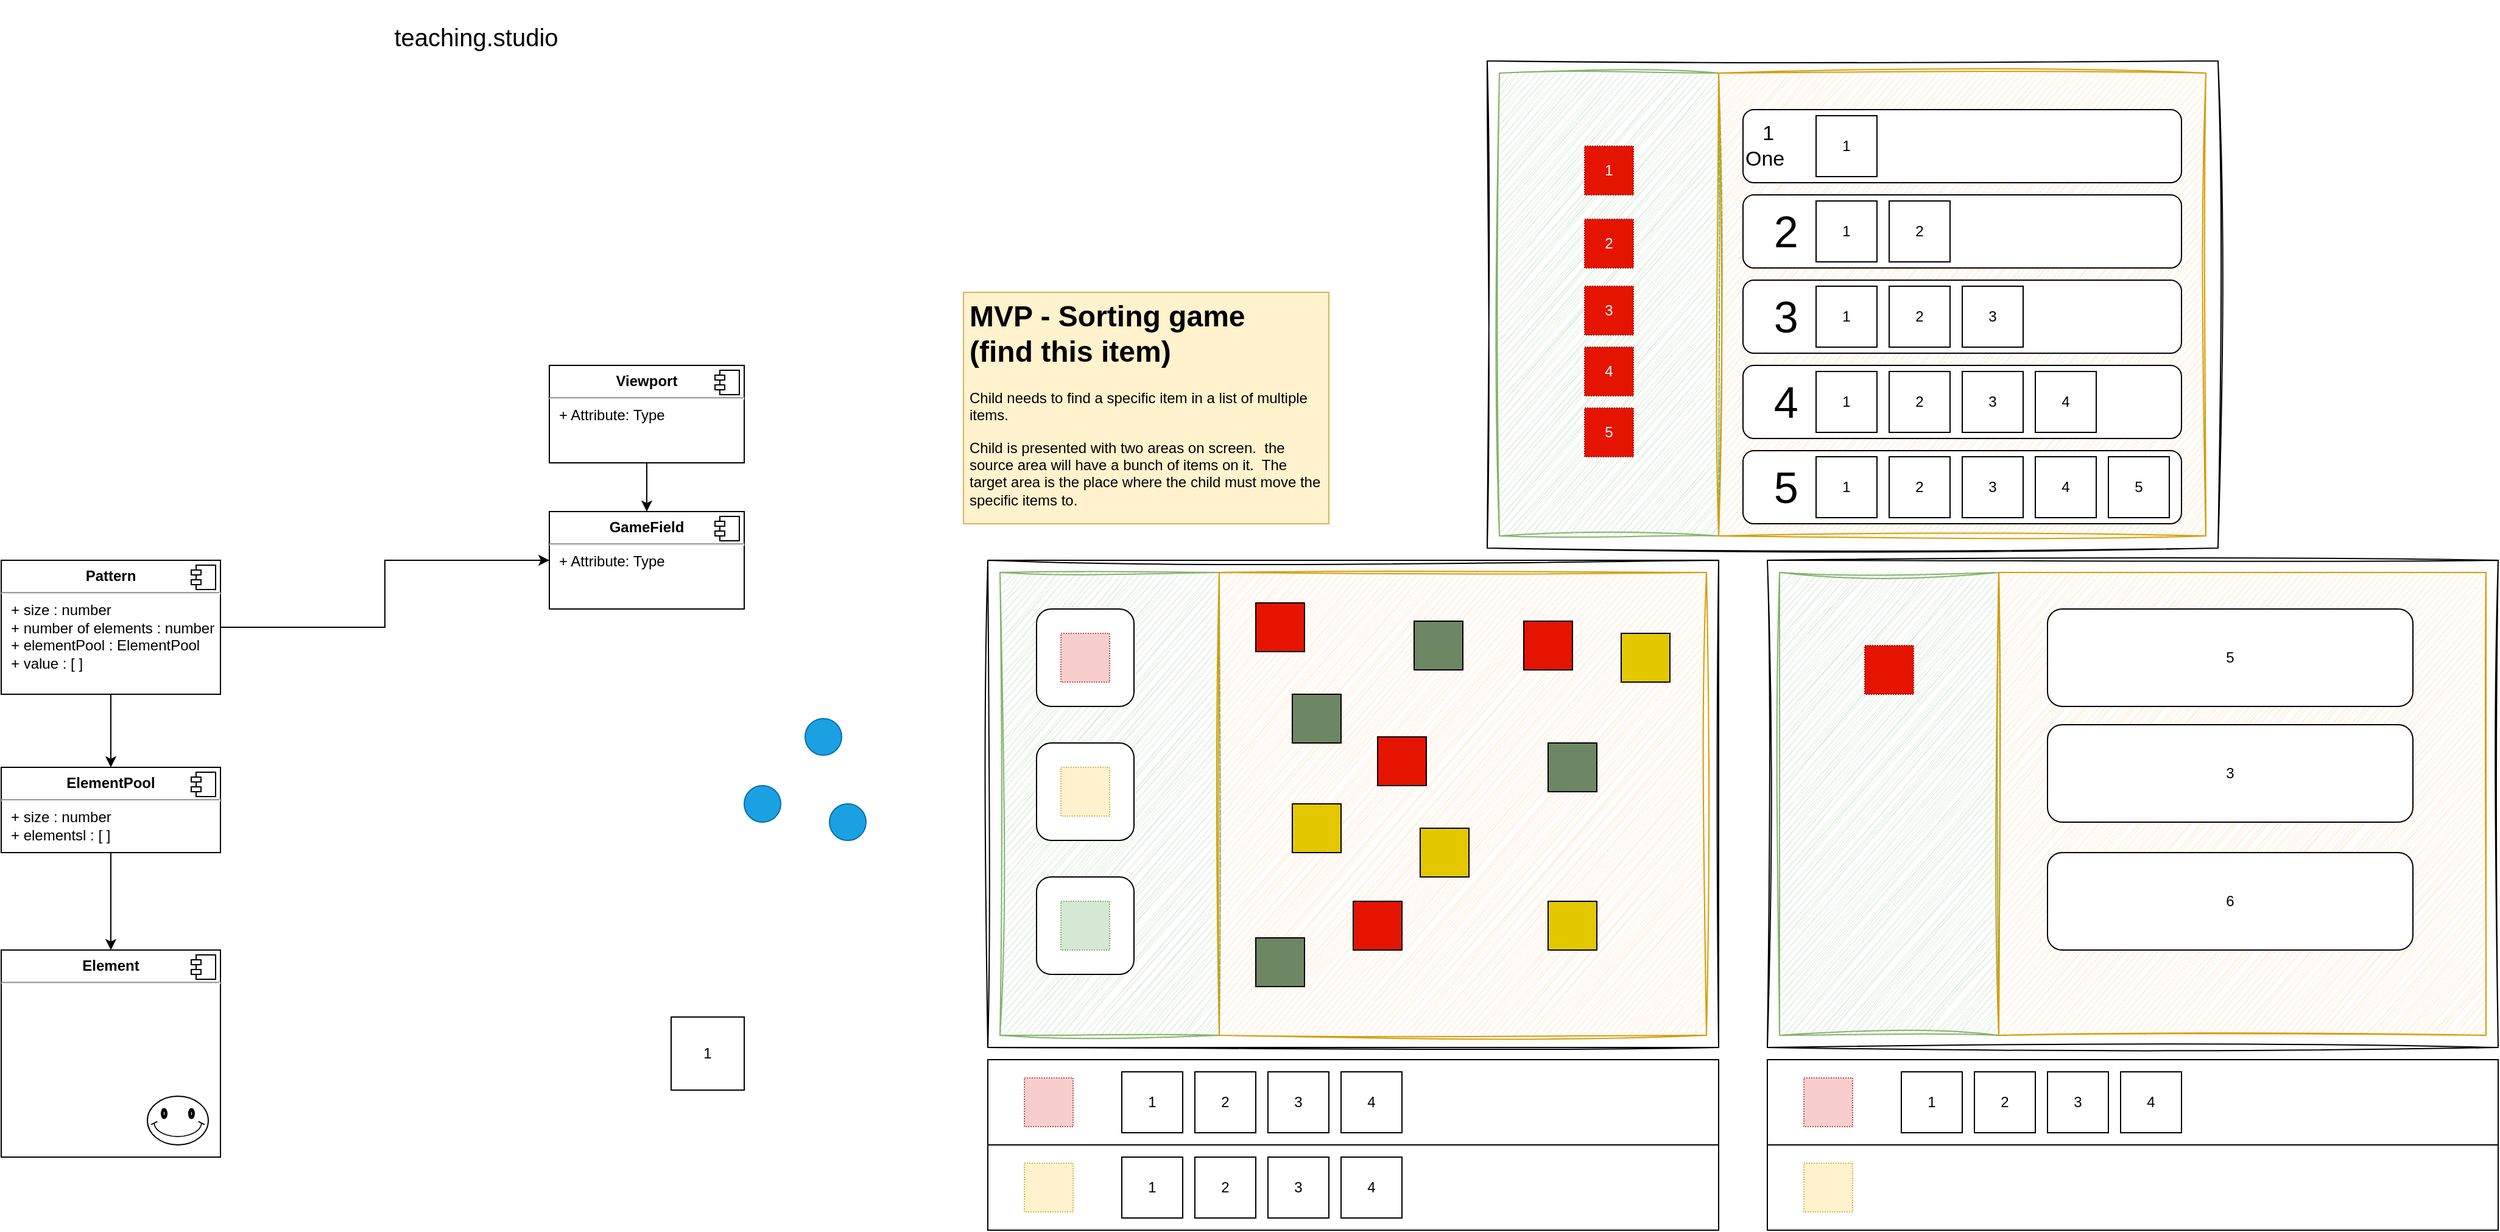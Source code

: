 <mxfile version="21.3.2" type="github">
  <diagram name="Patterns game" id="Uswxj4_SL07w-YHSScZ4">
    <mxGraphModel dx="2231" dy="2303" grid="1" gridSize="10" guides="1" tooltips="1" connect="1" arrows="1" fold="1" page="1" pageScale="1" pageWidth="850" pageHeight="1100" math="0" shadow="0">
      <root>
        <mxCell id="0" />
        <mxCell id="1" parent="0" />
        <mxCell id="OM9gFp44rk7R4fGMMQEf-6" value="" style="edgeStyle=orthogonalEdgeStyle;rounded=0;orthogonalLoop=1;jettySize=auto;html=1;" edge="1" parent="1" source="OM9gFp44rk7R4fGMMQEf-1" target="OM9gFp44rk7R4fGMMQEf-4">
          <mxGeometry relative="1" as="geometry" />
        </mxCell>
        <mxCell id="OM9gFp44rk7R4fGMMQEf-18" style="edgeStyle=orthogonalEdgeStyle;rounded=0;orthogonalLoop=1;jettySize=auto;html=1;entryX=0;entryY=0.5;entryDx=0;entryDy=0;" edge="1" parent="1" source="OM9gFp44rk7R4fGMMQEf-1" target="OM9gFp44rk7R4fGMMQEf-15">
          <mxGeometry relative="1" as="geometry" />
        </mxCell>
        <mxCell id="OM9gFp44rk7R4fGMMQEf-1" value="&lt;p style=&quot;margin:0px;margin-top:6px;text-align:center;&quot;&gt;&lt;b&gt;Pattern&lt;/b&gt;&lt;/p&gt;&lt;hr&gt;&lt;p style=&quot;margin:0px;margin-left:8px;&quot;&gt;+ size : number&lt;br&gt;+ number of elements : number&lt;/p&gt;&lt;p style=&quot;margin:0px;margin-left:8px;&quot;&gt;+ elementPool : ElementPool&lt;br&gt;&lt;/p&gt;&lt;p style=&quot;margin:0px;margin-left:8px;&quot;&gt;+ value : [ ]&lt;br&gt;&lt;/p&gt;" style="align=left;overflow=fill;html=1;dropTarget=0;whiteSpace=wrap;" vertex="1" parent="1">
          <mxGeometry x="70" y="240" width="180" height="110" as="geometry" />
        </mxCell>
        <mxCell id="OM9gFp44rk7R4fGMMQEf-2" value="" style="shape=component;jettyWidth=8;jettyHeight=4;" vertex="1" parent="OM9gFp44rk7R4fGMMQEf-1">
          <mxGeometry x="1" width="20" height="20" relative="1" as="geometry">
            <mxPoint x="-24" y="4" as="offset" />
          </mxGeometry>
        </mxCell>
        <mxCell id="OM9gFp44rk7R4fGMMQEf-9" value="" style="edgeStyle=orthogonalEdgeStyle;rounded=0;orthogonalLoop=1;jettySize=auto;html=1;" edge="1" parent="1" source="OM9gFp44rk7R4fGMMQEf-4" target="OM9gFp44rk7R4fGMMQEf-7">
          <mxGeometry relative="1" as="geometry" />
        </mxCell>
        <mxCell id="OM9gFp44rk7R4fGMMQEf-4" value="&lt;p style=&quot;margin:0px;margin-top:6px;text-align:center;&quot;&gt;&lt;b&gt;ElementPool&lt;/b&gt;&lt;/p&gt;&lt;hr&gt;&lt;p style=&quot;margin:0px;margin-left:8px;&quot;&gt;+ size : number&lt;br&gt;+ elementsl : [ ]&lt;/p&gt;" style="align=left;overflow=fill;html=1;dropTarget=0;whiteSpace=wrap;" vertex="1" parent="1">
          <mxGeometry x="70" y="410" width="180" height="70" as="geometry" />
        </mxCell>
        <mxCell id="OM9gFp44rk7R4fGMMQEf-5" value="" style="shape=component;jettyWidth=8;jettyHeight=4;" vertex="1" parent="OM9gFp44rk7R4fGMMQEf-4">
          <mxGeometry x="1" width="20" height="20" relative="1" as="geometry">
            <mxPoint x="-24" y="4" as="offset" />
          </mxGeometry>
        </mxCell>
        <mxCell id="OM9gFp44rk7R4fGMMQEf-7" value="&lt;p style=&quot;margin:0px;margin-top:6px;text-align:center;&quot;&gt;&lt;b&gt;Element&lt;/b&gt;&lt;/p&gt;&lt;hr&gt;" style="align=left;overflow=fill;html=1;dropTarget=0;whiteSpace=wrap;" vertex="1" parent="1">
          <mxGeometry x="70" y="560" width="180" height="170" as="geometry" />
        </mxCell>
        <mxCell id="OM9gFp44rk7R4fGMMQEf-8" value="" style="shape=component;jettyWidth=8;jettyHeight=4;" vertex="1" parent="OM9gFp44rk7R4fGMMQEf-7">
          <mxGeometry x="1" width="20" height="20" relative="1" as="geometry">
            <mxPoint x="-24" y="4" as="offset" />
          </mxGeometry>
        </mxCell>
        <mxCell id="OM9gFp44rk7R4fGMMQEf-10" value="" style="verticalLabelPosition=bottom;verticalAlign=top;html=1;shape=mxgraph.basic.smiley" vertex="1" parent="1">
          <mxGeometry x="190" y="680" width="50" height="40" as="geometry" />
        </mxCell>
        <mxCell id="OM9gFp44rk7R4fGMMQEf-17" value="" style="edgeStyle=orthogonalEdgeStyle;rounded=0;orthogonalLoop=1;jettySize=auto;html=1;" edge="1" parent="1" source="OM9gFp44rk7R4fGMMQEf-13" target="OM9gFp44rk7R4fGMMQEf-15">
          <mxGeometry relative="1" as="geometry" />
        </mxCell>
        <mxCell id="OM9gFp44rk7R4fGMMQEf-13" value="&lt;p style=&quot;margin:0px;margin-top:6px;text-align:center;&quot;&gt;&lt;b&gt;Viewport&lt;/b&gt;&lt;/p&gt;&lt;hr&gt;&lt;p style=&quot;margin:0px;margin-left:8px;&quot;&gt;+ Attribute: Type&lt;/p&gt;" style="align=left;overflow=fill;html=1;dropTarget=0;whiteSpace=wrap;" vertex="1" parent="1">
          <mxGeometry x="520" y="80" width="160" height="80" as="geometry" />
        </mxCell>
        <mxCell id="OM9gFp44rk7R4fGMMQEf-14" value="" style="shape=component;jettyWidth=8;jettyHeight=4;" vertex="1" parent="OM9gFp44rk7R4fGMMQEf-13">
          <mxGeometry x="1" width="20" height="20" relative="1" as="geometry">
            <mxPoint x="-24" y="4" as="offset" />
          </mxGeometry>
        </mxCell>
        <mxCell id="OM9gFp44rk7R4fGMMQEf-15" value="&lt;p style=&quot;margin:0px;margin-top:6px;text-align:center;&quot;&gt;&lt;b&gt;GameField&lt;/b&gt;&lt;/p&gt;&lt;hr&gt;&lt;p style=&quot;margin:0px;margin-left:8px;&quot;&gt;+ Attribute: Type&lt;/p&gt;" style="align=left;overflow=fill;html=1;dropTarget=0;whiteSpace=wrap;" vertex="1" parent="1">
          <mxGeometry x="520" y="200" width="160" height="80" as="geometry" />
        </mxCell>
        <mxCell id="OM9gFp44rk7R4fGMMQEf-16" value="" style="shape=component;jettyWidth=8;jettyHeight=4;" vertex="1" parent="OM9gFp44rk7R4fGMMQEf-15">
          <mxGeometry x="1" width="20" height="20" relative="1" as="geometry">
            <mxPoint x="-24" y="4" as="offset" />
          </mxGeometry>
        </mxCell>
        <mxCell id="OM9gFp44rk7R4fGMMQEf-19" value="&lt;h1&gt;MVP - Sorting game &lt;br&gt;(find this item)&lt;br&gt;&lt;/h1&gt;&lt;p&gt;Child needs to find a specific item in a list of multiple items.&amp;nbsp; &lt;br&gt;&lt;/p&gt;&lt;p&gt;Child is presented with two areas on screen.&amp;nbsp; the source area will have a bunch of items on it.&amp;nbsp; The target area is the place where the child must move the specific items to.&amp;nbsp; &lt;br&gt;&lt;/p&gt;" style="text;html=1;strokeColor=#d6b656;fillColor=#fff2cc;spacing=5;spacingTop=-20;whiteSpace=wrap;overflow=hidden;rounded=0;" vertex="1" parent="1">
          <mxGeometry x="860" y="20" width="300" height="190" as="geometry" />
        </mxCell>
        <mxCell id="OM9gFp44rk7R4fGMMQEf-20" value="" style="rounded=0;whiteSpace=wrap;html=1;sketch=1;curveFitting=1;jiggle=2;fillStyle=auto;" vertex="1" parent="1">
          <mxGeometry x="880" y="240" width="600" height="400" as="geometry" />
        </mxCell>
        <mxCell id="OM9gFp44rk7R4fGMMQEf-22" value="" style="rounded=0;whiteSpace=wrap;html=1;sketch=1;curveFitting=1;jiggle=2;fillColor=#d5e8d4;strokeColor=#82b366;" vertex="1" parent="1">
          <mxGeometry x="890" y="250" width="180" height="380" as="geometry" />
        </mxCell>
        <mxCell id="OM9gFp44rk7R4fGMMQEf-23" value="" style="rounded=0;whiteSpace=wrap;html=1;sketch=1;curveFitting=1;jiggle=2;fillColor=#ffe6cc;strokeColor=#d79b00;" vertex="1" parent="1">
          <mxGeometry x="1070" y="250" width="400" height="380" as="geometry" />
        </mxCell>
        <mxCell id="OM9gFp44rk7R4fGMMQEf-24" value="" style="rounded=1;whiteSpace=wrap;html=1;" vertex="1" parent="1">
          <mxGeometry x="920" y="280" width="80" height="80" as="geometry" />
        </mxCell>
        <mxCell id="OM9gFp44rk7R4fGMMQEf-25" value="" style="rounded=0;whiteSpace=wrap;html=1;dashed=1;strokeWidth=1;dashPattern=1 1;fillColor=#f8cecc;strokeColor=#b85450;" vertex="1" parent="1">
          <mxGeometry x="940" y="300" width="40" height="40" as="geometry" />
        </mxCell>
        <mxCell id="OM9gFp44rk7R4fGMMQEf-26" value="" style="rounded=0;whiteSpace=wrap;html=1;fillColor=#6d8764;strokeColor=default;fontColor=#ffffff;" vertex="1" parent="1">
          <mxGeometry x="1230" y="290" width="40" height="40" as="geometry" />
        </mxCell>
        <mxCell id="OM9gFp44rk7R4fGMMQEf-28" value="" style="rounded=0;whiteSpace=wrap;html=1;fillColor=#e3c800;strokeColor=default;fontColor=#000000;" vertex="1" parent="1">
          <mxGeometry x="1130" y="440" width="40" height="40" as="geometry" />
        </mxCell>
        <mxCell id="OM9gFp44rk7R4fGMMQEf-29" value="" style="rounded=0;whiteSpace=wrap;html=1;fillColor=#e51400;strokeColor=default;fontColor=#ffffff;" vertex="1" parent="1">
          <mxGeometry x="1180" y="520" width="40" height="40" as="geometry" />
        </mxCell>
        <mxCell id="OM9gFp44rk7R4fGMMQEf-30" value="" style="rounded=0;whiteSpace=wrap;html=1;fillColor=#e51400;strokeColor=default;fontColor=#ffffff;" vertex="1" parent="1">
          <mxGeometry x="1100" y="275" width="40" height="40" as="geometry" />
        </mxCell>
        <mxCell id="OM9gFp44rk7R4fGMMQEf-31" value="" style="rounded=0;whiteSpace=wrap;html=1;fillColor=#e51400;strokeColor=default;fontColor=#ffffff;" vertex="1" parent="1">
          <mxGeometry x="1200" y="385" width="40" height="40" as="geometry" />
        </mxCell>
        <mxCell id="OM9gFp44rk7R4fGMMQEf-32" value="" style="rounded=0;whiteSpace=wrap;html=1;fillColor=#e51400;strokeColor=default;fontColor=#ffffff;" vertex="1" parent="1">
          <mxGeometry x="1320" y="290" width="40" height="40" as="geometry" />
        </mxCell>
        <mxCell id="OM9gFp44rk7R4fGMMQEf-33" value="" style="rounded=0;whiteSpace=wrap;html=1;fillColor=#6d8764;strokeColor=default;fontColor=#ffffff;" vertex="1" parent="1">
          <mxGeometry x="1130" y="350" width="40" height="40" as="geometry" />
        </mxCell>
        <mxCell id="OM9gFp44rk7R4fGMMQEf-34" value="" style="rounded=0;whiteSpace=wrap;html=1;fillColor=#e3c800;strokeColor=default;fontColor=#000000;" vertex="1" parent="1">
          <mxGeometry x="1340" y="520" width="40" height="40" as="geometry" />
        </mxCell>
        <mxCell id="OM9gFp44rk7R4fGMMQEf-35" value="" style="rounded=0;whiteSpace=wrap;html=1;fillColor=#6d8764;strokeColor=default;fontColor=#ffffff;" vertex="1" parent="1">
          <mxGeometry x="1340" y="390" width="40" height="40" as="geometry" />
        </mxCell>
        <mxCell id="OM9gFp44rk7R4fGMMQEf-36" value="" style="rounded=0;whiteSpace=wrap;html=1;fillColor=#e3c800;strokeColor=default;fontColor=#000000;" vertex="1" parent="1">
          <mxGeometry x="1235" y="460" width="40" height="40" as="geometry" />
        </mxCell>
        <mxCell id="OM9gFp44rk7R4fGMMQEf-37" value="" style="rounded=0;whiteSpace=wrap;html=1;fillColor=#6d8764;strokeColor=default;fontColor=#ffffff;" vertex="1" parent="1">
          <mxGeometry x="1100" y="550" width="40" height="40" as="geometry" />
        </mxCell>
        <mxCell id="OM9gFp44rk7R4fGMMQEf-38" value="" style="rounded=0;whiteSpace=wrap;html=1;fillColor=#e3c800;strokeColor=default;fontColor=#000000;" vertex="1" parent="1">
          <mxGeometry x="1400" y="300" width="40" height="40" as="geometry" />
        </mxCell>
        <mxCell id="OM9gFp44rk7R4fGMMQEf-47" value="" style="rounded=1;whiteSpace=wrap;html=1;" vertex="1" parent="1">
          <mxGeometry x="920" y="390" width="80" height="80" as="geometry" />
        </mxCell>
        <mxCell id="OM9gFp44rk7R4fGMMQEf-48" value="" style="rounded=0;whiteSpace=wrap;html=1;dashed=1;strokeWidth=1;dashPattern=1 1;fillColor=#fff2cc;strokeColor=#d6b656;" vertex="1" parent="1">
          <mxGeometry x="940" y="410" width="40" height="40" as="geometry" />
        </mxCell>
        <mxCell id="OM9gFp44rk7R4fGMMQEf-49" value="" style="rounded=1;whiteSpace=wrap;html=1;" vertex="1" parent="1">
          <mxGeometry x="920" y="500" width="80" height="80" as="geometry" />
        </mxCell>
        <mxCell id="OM9gFp44rk7R4fGMMQEf-50" value="" style="rounded=0;whiteSpace=wrap;html=1;dashed=1;strokeWidth=1;dashPattern=1 1;fillColor=#d5e8d4;strokeColor=#82b366;" vertex="1" parent="1">
          <mxGeometry x="940" y="520" width="40" height="40" as="geometry" />
        </mxCell>
        <mxCell id="OM9gFp44rk7R4fGMMQEf-51" value="" style="rounded=0;whiteSpace=wrap;html=1;" vertex="1" parent="1">
          <mxGeometry x="880" y="650" width="600" height="70" as="geometry" />
        </mxCell>
        <mxCell id="OM9gFp44rk7R4fGMMQEf-52" value="1" style="rounded=0;whiteSpace=wrap;html=1;" vertex="1" parent="1">
          <mxGeometry x="990" y="660" width="50" height="50" as="geometry" />
        </mxCell>
        <mxCell id="OM9gFp44rk7R4fGMMQEf-53" value="2" style="rounded=0;whiteSpace=wrap;html=1;" vertex="1" parent="1">
          <mxGeometry x="1050" y="660" width="50" height="50" as="geometry" />
        </mxCell>
        <mxCell id="OM9gFp44rk7R4fGMMQEf-54" value="3" style="rounded=0;whiteSpace=wrap;html=1;" vertex="1" parent="1">
          <mxGeometry x="1110" y="660" width="50" height="50" as="geometry" />
        </mxCell>
        <mxCell id="OM9gFp44rk7R4fGMMQEf-55" value="4" style="rounded=0;whiteSpace=wrap;html=1;" vertex="1" parent="1">
          <mxGeometry x="1170" y="660" width="50" height="50" as="geometry" />
        </mxCell>
        <mxCell id="OM9gFp44rk7R4fGMMQEf-56" value="" style="ellipse;whiteSpace=wrap;html=1;fillColor=#1ba1e2;fontColor=#ffffff;strokeColor=#006EAF;" vertex="1" parent="1">
          <mxGeometry x="730" y="370" width="30" height="30" as="geometry" />
        </mxCell>
        <mxCell id="OM9gFp44rk7R4fGMMQEf-57" value="1" style="rounded=0;whiteSpace=wrap;html=1;" vertex="1" parent="1">
          <mxGeometry x="620" y="615" width="60" height="60" as="geometry" />
        </mxCell>
        <mxCell id="OM9gFp44rk7R4fGMMQEf-59" value="" style="ellipse;whiteSpace=wrap;html=1;fillColor=#1ba1e2;fontColor=#ffffff;strokeColor=#006EAF;" vertex="1" parent="1">
          <mxGeometry x="680" y="425" width="30" height="30" as="geometry" />
        </mxCell>
        <mxCell id="OM9gFp44rk7R4fGMMQEf-60" value="" style="ellipse;whiteSpace=wrap;html=1;fillColor=#1ba1e2;fontColor=#ffffff;strokeColor=#006EAF;" vertex="1" parent="1">
          <mxGeometry x="750" y="440" width="30" height="30" as="geometry" />
        </mxCell>
        <mxCell id="OM9gFp44rk7R4fGMMQEf-61" value="" style="rounded=0;whiteSpace=wrap;html=1;dashed=1;strokeWidth=1;dashPattern=1 1;fillColor=#f8cecc;strokeColor=#b85450;" vertex="1" parent="1">
          <mxGeometry x="910" y="665" width="40" height="40" as="geometry" />
        </mxCell>
        <mxCell id="OM9gFp44rk7R4fGMMQEf-62" value="" style="rounded=0;whiteSpace=wrap;html=1;" vertex="1" parent="1">
          <mxGeometry x="880" y="720" width="600" height="70" as="geometry" />
        </mxCell>
        <mxCell id="OM9gFp44rk7R4fGMMQEf-63" value="1" style="rounded=0;whiteSpace=wrap;html=1;" vertex="1" parent="1">
          <mxGeometry x="990" y="730" width="50" height="50" as="geometry" />
        </mxCell>
        <mxCell id="OM9gFp44rk7R4fGMMQEf-64" value="2" style="rounded=0;whiteSpace=wrap;html=1;" vertex="1" parent="1">
          <mxGeometry x="1050" y="730" width="50" height="50" as="geometry" />
        </mxCell>
        <mxCell id="OM9gFp44rk7R4fGMMQEf-65" value="3" style="rounded=0;whiteSpace=wrap;html=1;" vertex="1" parent="1">
          <mxGeometry x="1110" y="730" width="50" height="50" as="geometry" />
        </mxCell>
        <mxCell id="OM9gFp44rk7R4fGMMQEf-66" value="4" style="rounded=0;whiteSpace=wrap;html=1;" vertex="1" parent="1">
          <mxGeometry x="1170" y="730" width="50" height="50" as="geometry" />
        </mxCell>
        <mxCell id="OM9gFp44rk7R4fGMMQEf-67" value="" style="rounded=0;whiteSpace=wrap;html=1;dashed=1;strokeWidth=1;dashPattern=1 1;fillColor=#fff2cc;strokeColor=#d6b656;" vertex="1" parent="1">
          <mxGeometry x="910" y="735" width="40" height="40" as="geometry" />
        </mxCell>
        <mxCell id="OM9gFp44rk7R4fGMMQEf-102" value="" style="rounded=0;whiteSpace=wrap;html=1;sketch=1;curveFitting=1;jiggle=2;fillStyle=auto;" vertex="1" parent="1">
          <mxGeometry x="1520" y="240" width="600" height="400" as="geometry" />
        </mxCell>
        <mxCell id="OM9gFp44rk7R4fGMMQEf-103" value="" style="rounded=0;whiteSpace=wrap;html=1;sketch=1;curveFitting=1;jiggle=2;fillColor=#d5e8d4;strokeColor=#82b366;" vertex="1" parent="1">
          <mxGeometry x="1530" y="250" width="180" height="380" as="geometry" />
        </mxCell>
        <mxCell id="OM9gFp44rk7R4fGMMQEf-104" value="" style="rounded=0;whiteSpace=wrap;html=1;sketch=1;curveFitting=1;jiggle=2;fillColor=#ffe6cc;strokeColor=#d79b00;" vertex="1" parent="1">
          <mxGeometry x="1710" y="250" width="400" height="380" as="geometry" />
        </mxCell>
        <mxCell id="OM9gFp44rk7R4fGMMQEf-105" value="&lt;div align=&quot;left&quot;&gt;5&lt;br&gt;&lt;/div&gt;" style="rounded=1;whiteSpace=wrap;html=1;" vertex="1" parent="1">
          <mxGeometry x="1750" y="280" width="300" height="80" as="geometry" />
        </mxCell>
        <mxCell id="OM9gFp44rk7R4fGMMQEf-106" value="" style="rounded=0;whiteSpace=wrap;html=1;dashed=1;strokeWidth=1;dashPattern=1 1;fillColor=#e51400;strokeColor=#B20000;fontColor=#ffffff;" vertex="1" parent="1">
          <mxGeometry x="1600" y="310" width="40" height="40" as="geometry" />
        </mxCell>
        <mxCell id="OM9gFp44rk7R4fGMMQEf-123" value="" style="rounded=0;whiteSpace=wrap;html=1;" vertex="1" parent="1">
          <mxGeometry x="1520" y="650" width="600" height="70" as="geometry" />
        </mxCell>
        <mxCell id="OM9gFp44rk7R4fGMMQEf-124" value="1" style="rounded=0;whiteSpace=wrap;html=1;" vertex="1" parent="1">
          <mxGeometry x="1630" y="660" width="50" height="50" as="geometry" />
        </mxCell>
        <mxCell id="OM9gFp44rk7R4fGMMQEf-125" value="2" style="rounded=0;whiteSpace=wrap;html=1;" vertex="1" parent="1">
          <mxGeometry x="1690" y="660" width="50" height="50" as="geometry" />
        </mxCell>
        <mxCell id="OM9gFp44rk7R4fGMMQEf-126" value="3" style="rounded=0;whiteSpace=wrap;html=1;" vertex="1" parent="1">
          <mxGeometry x="1750" y="660" width="50" height="50" as="geometry" />
        </mxCell>
        <mxCell id="OM9gFp44rk7R4fGMMQEf-127" value="4" style="rounded=0;whiteSpace=wrap;html=1;" vertex="1" parent="1">
          <mxGeometry x="1810" y="660" width="50" height="50" as="geometry" />
        </mxCell>
        <mxCell id="OM9gFp44rk7R4fGMMQEf-128" value="" style="rounded=0;whiteSpace=wrap;html=1;dashed=1;strokeWidth=1;dashPattern=1 1;fillColor=#f8cecc;strokeColor=#b85450;" vertex="1" parent="1">
          <mxGeometry x="1550" y="665" width="40" height="40" as="geometry" />
        </mxCell>
        <mxCell id="OM9gFp44rk7R4fGMMQEf-129" value="" style="rounded=0;whiteSpace=wrap;html=1;" vertex="1" parent="1">
          <mxGeometry x="1520" y="720" width="600" height="70" as="geometry" />
        </mxCell>
        <mxCell id="OM9gFp44rk7R4fGMMQEf-134" value="" style="rounded=0;whiteSpace=wrap;html=1;dashed=1;strokeWidth=1;dashPattern=1 1;fillColor=#fff2cc;strokeColor=#d6b656;" vertex="1" parent="1">
          <mxGeometry x="1550" y="735" width="40" height="40" as="geometry" />
        </mxCell>
        <mxCell id="OM9gFp44rk7R4fGMMQEf-135" value="3" style="rounded=1;whiteSpace=wrap;html=1;" vertex="1" parent="1">
          <mxGeometry x="1750" y="375" width="300" height="80" as="geometry" />
        </mxCell>
        <mxCell id="OM9gFp44rk7R4fGMMQEf-136" value="6" style="rounded=1;whiteSpace=wrap;html=1;" vertex="1" parent="1">
          <mxGeometry x="1750" y="480" width="300" height="80" as="geometry" />
        </mxCell>
        <mxCell id="OM9gFp44rk7R4fGMMQEf-137" value="" style="rounded=0;whiteSpace=wrap;html=1;sketch=1;curveFitting=1;jiggle=2;fillStyle=auto;" vertex="1" parent="1">
          <mxGeometry x="1290" y="-170" width="600" height="400" as="geometry" />
        </mxCell>
        <mxCell id="OM9gFp44rk7R4fGMMQEf-138" value="" style="rounded=0;whiteSpace=wrap;html=1;sketch=1;curveFitting=1;jiggle=2;fillColor=#d5e8d4;strokeColor=#82b366;" vertex="1" parent="1">
          <mxGeometry x="1300" y="-160" width="180" height="380" as="geometry" />
        </mxCell>
        <mxCell id="OM9gFp44rk7R4fGMMQEf-139" value="" style="rounded=0;whiteSpace=wrap;html=1;sketch=1;curveFitting=1;jiggle=2;fillColor=#ffe6cc;strokeColor=#d79b00;" vertex="1" parent="1">
          <mxGeometry x="1480" y="-160" width="400" height="380" as="geometry" />
        </mxCell>
        <mxCell id="OM9gFp44rk7R4fGMMQEf-140" value="&lt;font style=&quot;font-size: 17px;&quot;&gt;&amp;nbsp;&lt;font style=&quot;font-size: 17px;&quot;&gt;&amp;nbsp; 1&lt;br&gt;One&lt;br&gt;&lt;/font&gt;&lt;/font&gt;" style="rounded=1;whiteSpace=wrap;html=1;align=left;verticalAlign=middle;" vertex="1" parent="1">
          <mxGeometry x="1500" y="-130" width="360" height="60" as="geometry" />
        </mxCell>
        <mxCell id="OM9gFp44rk7R4fGMMQEf-141" value="1" style="rounded=0;whiteSpace=wrap;html=1;dashed=1;strokeWidth=1;dashPattern=1 1;fillColor=#e51400;strokeColor=#B20000;fontColor=#ffffff;" vertex="1" parent="1">
          <mxGeometry x="1370" y="-100" width="40" height="40" as="geometry" />
        </mxCell>
        <mxCell id="OM9gFp44rk7R4fGMMQEf-151" value="&amp;nbsp;&lt;font style=&quot;font-size: 36px;&quot;&gt;&amp;nbsp; 2&lt;/font&gt;" style="rounded=1;whiteSpace=wrap;html=1;align=left;verticalAlign=middle;" vertex="1" parent="1">
          <mxGeometry x="1500" y="-60" width="360" height="60" as="geometry" />
        </mxCell>
        <mxCell id="OM9gFp44rk7R4fGMMQEf-152" value="&amp;nbsp;&lt;font style=&quot;font-size: 36px;&quot;&gt;&amp;nbsp; 3&lt;/font&gt;" style="rounded=1;whiteSpace=wrap;html=1;align=left;verticalAlign=middle;" vertex="1" parent="1">
          <mxGeometry x="1500" y="10" width="360" height="60" as="geometry" />
        </mxCell>
        <mxCell id="OM9gFp44rk7R4fGMMQEf-153" value="&amp;nbsp;&lt;font style=&quot;font-size: 36px;&quot;&gt;&amp;nbsp; 4&lt;/font&gt;" style="rounded=1;whiteSpace=wrap;html=1;align=left;verticalAlign=middle;" vertex="1" parent="1">
          <mxGeometry x="1500" y="80" width="360" height="60" as="geometry" />
        </mxCell>
        <mxCell id="OM9gFp44rk7R4fGMMQEf-154" value="&amp;nbsp;&lt;font style=&quot;font-size: 36px;&quot;&gt;&amp;nbsp; 5&lt;/font&gt;" style="rounded=1;whiteSpace=wrap;html=1;align=left;verticalAlign=middle;" vertex="1" parent="1">
          <mxGeometry x="1500" y="150" width="360" height="60" as="geometry" />
        </mxCell>
        <mxCell id="OM9gFp44rk7R4fGMMQEf-130" value="1" style="rounded=0;whiteSpace=wrap;html=1;" vertex="1" parent="1">
          <mxGeometry x="1560" y="85" width="50" height="50" as="geometry" />
        </mxCell>
        <mxCell id="OM9gFp44rk7R4fGMMQEf-131" value="2" style="rounded=0;whiteSpace=wrap;html=1;" vertex="1" parent="1">
          <mxGeometry x="1620" y="85" width="50" height="50" as="geometry" />
        </mxCell>
        <mxCell id="OM9gFp44rk7R4fGMMQEf-132" value="3" style="rounded=0;whiteSpace=wrap;html=1;" vertex="1" parent="1">
          <mxGeometry x="1680" y="85" width="50" height="50" as="geometry" />
        </mxCell>
        <mxCell id="OM9gFp44rk7R4fGMMQEf-133" value="4" style="rounded=0;whiteSpace=wrap;html=1;" vertex="1" parent="1">
          <mxGeometry x="1740" y="85" width="50" height="50" as="geometry" />
        </mxCell>
        <mxCell id="OM9gFp44rk7R4fGMMQEf-155" value="1" style="rounded=0;whiteSpace=wrap;html=1;" vertex="1" parent="1">
          <mxGeometry x="1560" y="15" width="50" height="50" as="geometry" />
        </mxCell>
        <mxCell id="OM9gFp44rk7R4fGMMQEf-156" value="2" style="rounded=0;whiteSpace=wrap;html=1;" vertex="1" parent="1">
          <mxGeometry x="1620" y="15" width="50" height="50" as="geometry" />
        </mxCell>
        <mxCell id="OM9gFp44rk7R4fGMMQEf-157" value="3" style="rounded=0;whiteSpace=wrap;html=1;" vertex="1" parent="1">
          <mxGeometry x="1680" y="15" width="50" height="50" as="geometry" />
        </mxCell>
        <mxCell id="OM9gFp44rk7R4fGMMQEf-159" value="1" style="rounded=0;whiteSpace=wrap;html=1;" vertex="1" parent="1">
          <mxGeometry x="1560" y="-55" width="50" height="50" as="geometry" />
        </mxCell>
        <mxCell id="OM9gFp44rk7R4fGMMQEf-160" value="2" style="rounded=0;whiteSpace=wrap;html=1;" vertex="1" parent="1">
          <mxGeometry x="1620" y="-55" width="50" height="50" as="geometry" />
        </mxCell>
        <mxCell id="OM9gFp44rk7R4fGMMQEf-163" value="1" style="rounded=0;whiteSpace=wrap;html=1;" vertex="1" parent="1">
          <mxGeometry x="1560" y="-125" width="50" height="50" as="geometry" />
        </mxCell>
        <mxCell id="OM9gFp44rk7R4fGMMQEf-167" value="1" style="rounded=0;whiteSpace=wrap;html=1;" vertex="1" parent="1">
          <mxGeometry x="1560" y="155" width="50" height="50" as="geometry" />
        </mxCell>
        <mxCell id="OM9gFp44rk7R4fGMMQEf-168" value="2" style="rounded=0;whiteSpace=wrap;html=1;" vertex="1" parent="1">
          <mxGeometry x="1620" y="155" width="50" height="50" as="geometry" />
        </mxCell>
        <mxCell id="OM9gFp44rk7R4fGMMQEf-169" value="3" style="rounded=0;whiteSpace=wrap;html=1;" vertex="1" parent="1">
          <mxGeometry x="1680" y="155" width="50" height="50" as="geometry" />
        </mxCell>
        <mxCell id="OM9gFp44rk7R4fGMMQEf-170" value="4" style="rounded=0;whiteSpace=wrap;html=1;" vertex="1" parent="1">
          <mxGeometry x="1740" y="155" width="50" height="50" as="geometry" />
        </mxCell>
        <mxCell id="OM9gFp44rk7R4fGMMQEf-175" value="5" style="rounded=0;whiteSpace=wrap;html=1;" vertex="1" parent="1">
          <mxGeometry x="1800" y="155" width="50" height="50" as="geometry" />
        </mxCell>
        <mxCell id="OM9gFp44rk7R4fGMMQEf-176" value="2" style="rounded=0;whiteSpace=wrap;html=1;dashed=1;strokeWidth=1;dashPattern=1 1;fillColor=#e51400;strokeColor=#B20000;fontColor=#ffffff;" vertex="1" parent="1">
          <mxGeometry x="1370" y="-40" width="40" height="40" as="geometry" />
        </mxCell>
        <mxCell id="OM9gFp44rk7R4fGMMQEf-177" value="3" style="rounded=0;whiteSpace=wrap;html=1;dashed=1;strokeWidth=1;dashPattern=1 1;fillColor=#e51400;strokeColor=#B20000;fontColor=#ffffff;" vertex="1" parent="1">
          <mxGeometry x="1370" y="15" width="40" height="40" as="geometry" />
        </mxCell>
        <mxCell id="OM9gFp44rk7R4fGMMQEf-178" value="4" style="rounded=0;whiteSpace=wrap;html=1;dashed=1;strokeWidth=1;dashPattern=1 1;fillColor=#e51400;strokeColor=#B20000;fontColor=#ffffff;" vertex="1" parent="1">
          <mxGeometry x="1370" y="65" width="40" height="40" as="geometry" />
        </mxCell>
        <mxCell id="OM9gFp44rk7R4fGMMQEf-179" value="5" style="rounded=0;whiteSpace=wrap;html=1;dashed=1;strokeWidth=1;dashPattern=1 1;fillColor=#e51400;strokeColor=#B20000;fontColor=#ffffff;" vertex="1" parent="1">
          <mxGeometry x="1370" y="115" width="40" height="40" as="geometry" />
        </mxCell>
        <mxCell id="OM9gFp44rk7R4fGMMQEf-181" value="teaching.studio" style="text;html=1;strokeColor=none;fillColor=none;align=center;verticalAlign=middle;whiteSpace=wrap;rounded=0;fontSize=20;" vertex="1" parent="1">
          <mxGeometry x="280" y="-220" width="360" height="60" as="geometry" />
        </mxCell>
      </root>
    </mxGraphModel>
  </diagram>
</mxfile>
